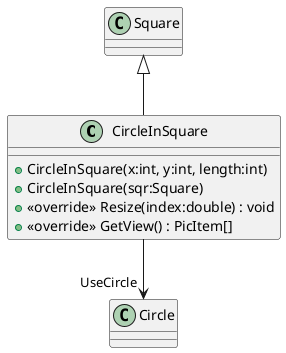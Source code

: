@startuml
class CircleInSquare {
    + CircleInSquare(x:int, y:int, length:int)
    + CircleInSquare(sqr:Square)
    + <<override>> Resize(index:double) : void
    + <<override>> GetView() : PicItem[]
}
Square <|-- CircleInSquare
CircleInSquare --> "UseCircle" Circle
@enduml
